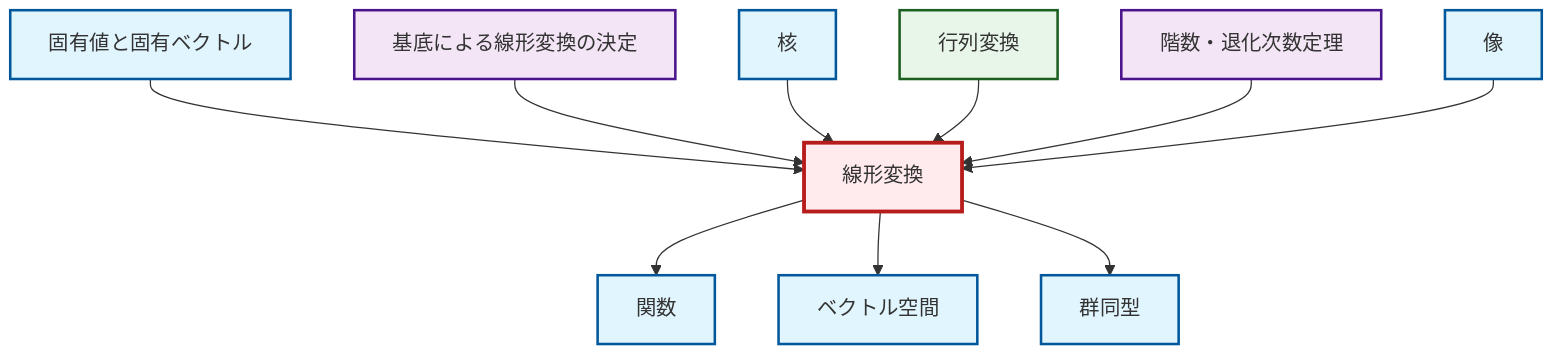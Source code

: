 graph TD
    classDef definition fill:#e1f5fe,stroke:#01579b,stroke-width:2px
    classDef theorem fill:#f3e5f5,stroke:#4a148c,stroke-width:2px
    classDef axiom fill:#fff3e0,stroke:#e65100,stroke-width:2px
    classDef example fill:#e8f5e9,stroke:#1b5e20,stroke-width:2px
    classDef current fill:#ffebee,stroke:#b71c1c,stroke-width:3px
    def-linear-transformation["線形変換"]:::definition
    thm-linear-transformation-basis["基底による線形変換の決定"]:::theorem
    thm-rank-nullity["階数・退化次数定理"]:::theorem
    def-kernel["核"]:::definition
    def-function["関数"]:::definition
    def-image["像"]:::definition
    def-eigenvalue-eigenvector["固有値と固有ベクトル"]:::definition
    def-isomorphism["群同型"]:::definition
    def-vector-space["ベクトル空間"]:::definition
    ex-matrix-transformation["行列変換"]:::example
    def-eigenvalue-eigenvector --> def-linear-transformation
    def-linear-transformation --> def-function
    thm-linear-transformation-basis --> def-linear-transformation
    def-kernel --> def-linear-transformation
    ex-matrix-transformation --> def-linear-transformation
    def-linear-transformation --> def-vector-space
    thm-rank-nullity --> def-linear-transformation
    def-image --> def-linear-transformation
    def-linear-transformation --> def-isomorphism
    class def-linear-transformation current